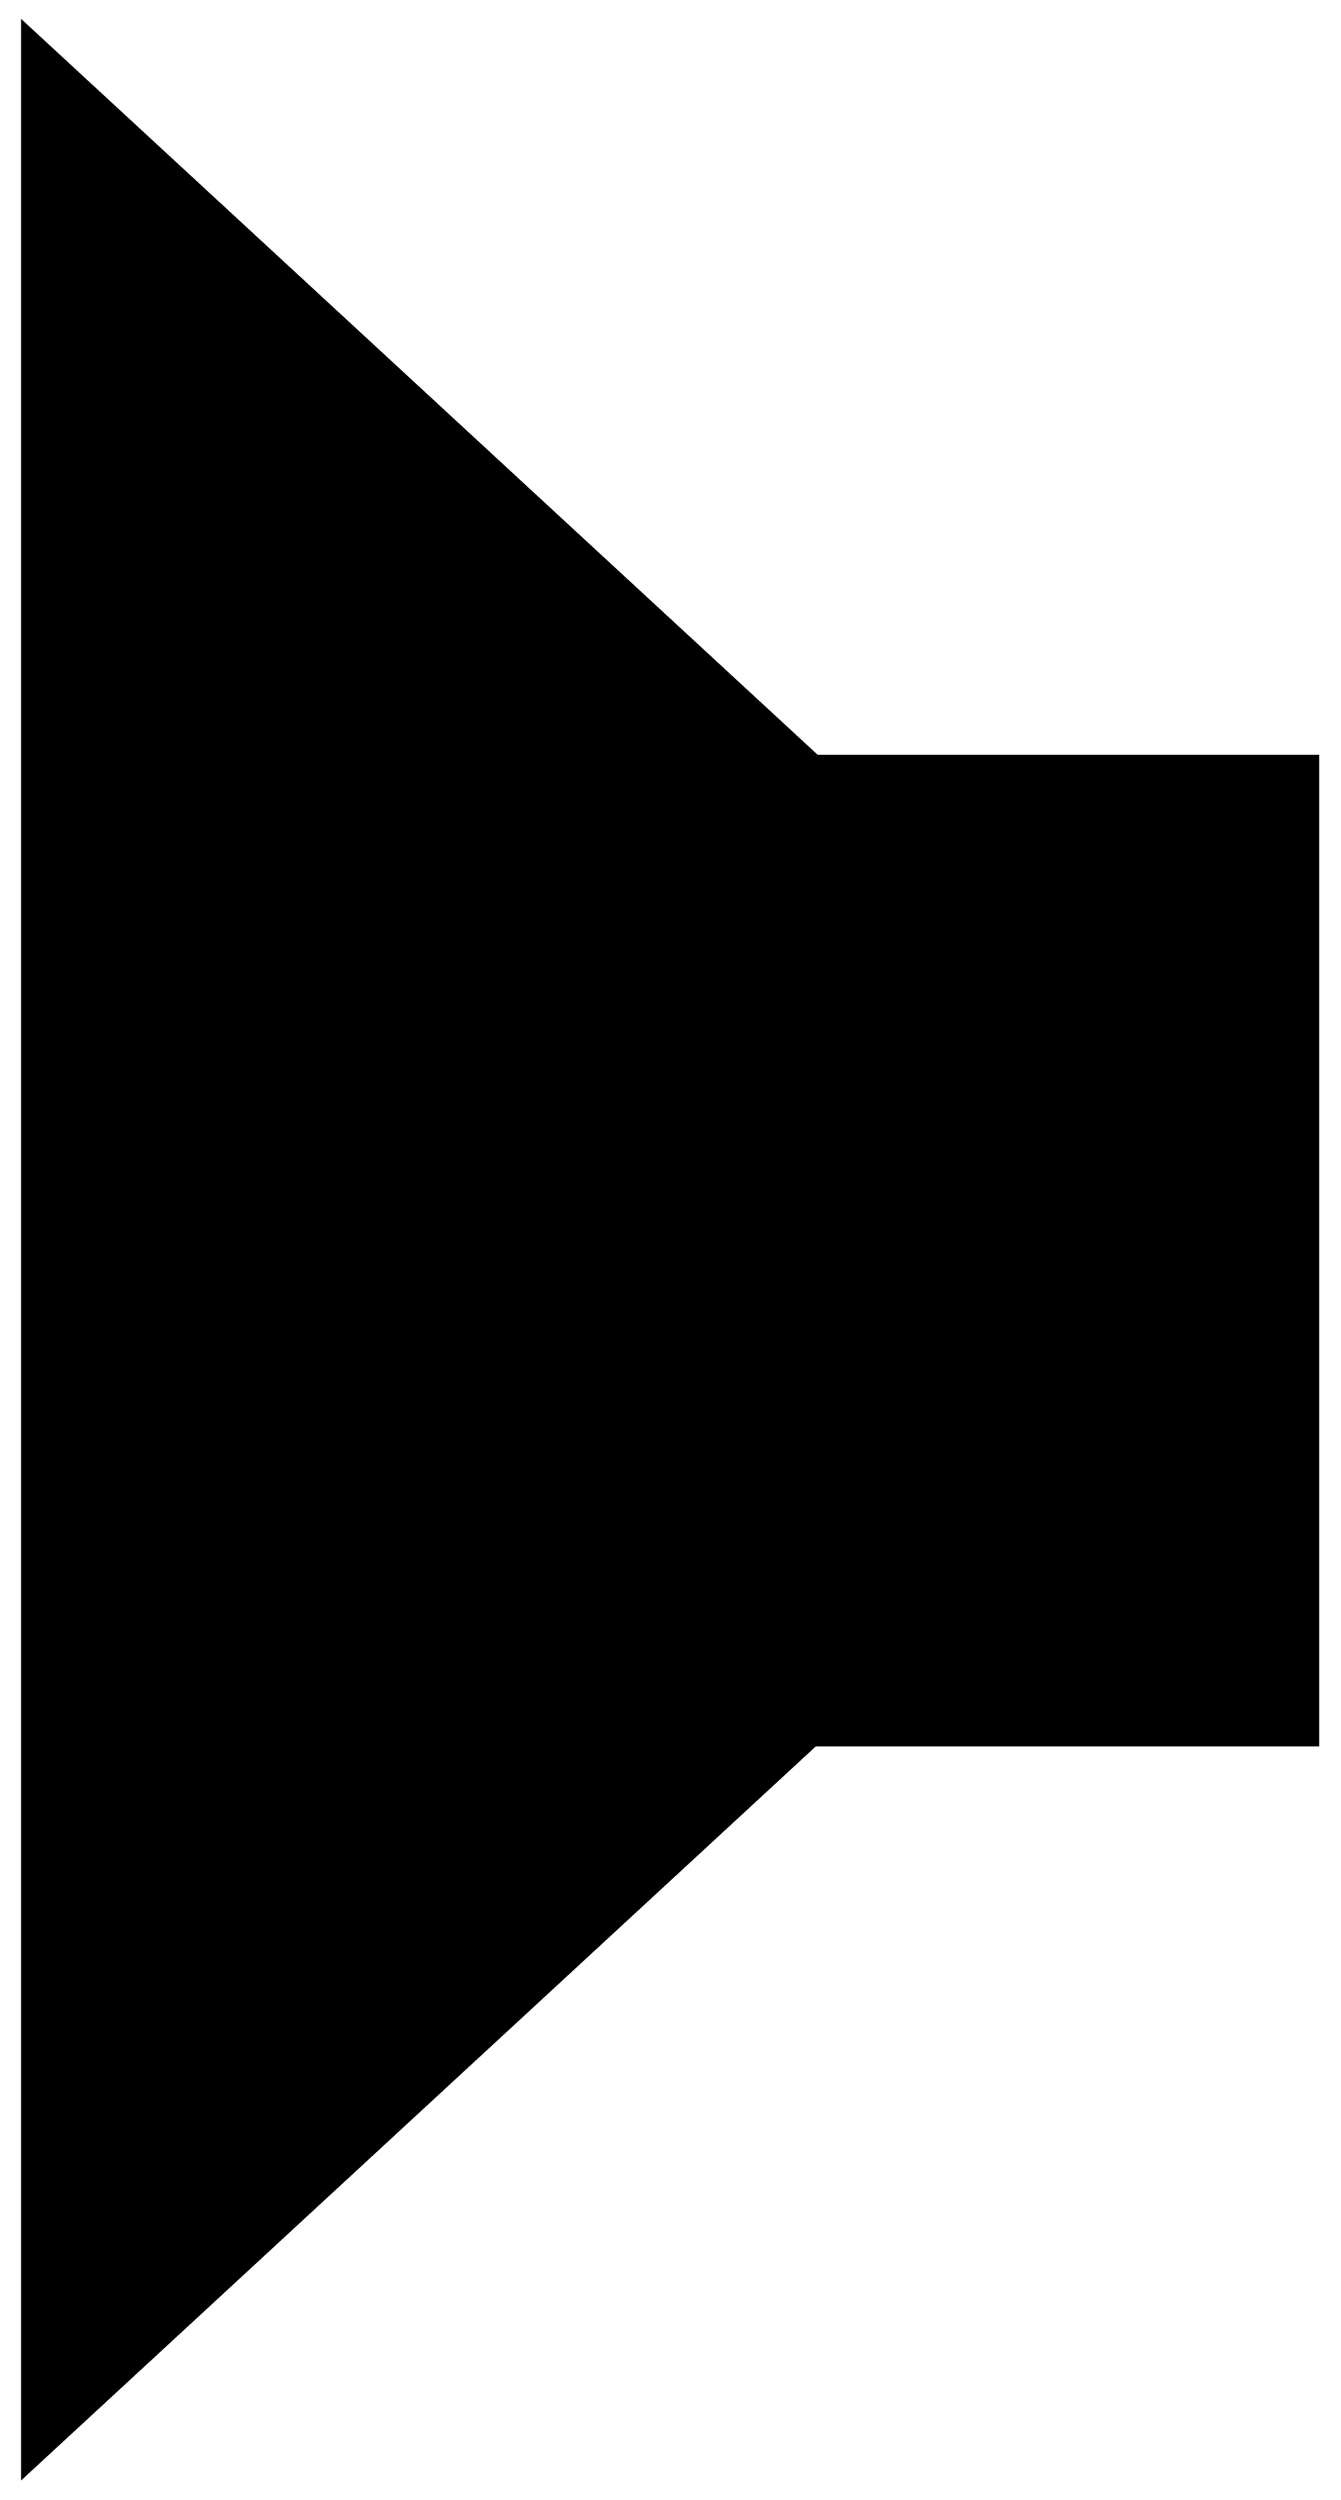 


\begin{tikzpicture}[y=0.80pt, x=0.80pt, yscale=-1.0, xscale=1.0, inner sep=0pt, outer sep=0pt]
\begin{scope}[shift={(100.0,1758.0)},nonzero rule]
  \path[draw=.,fill=.,line width=1.600pt] (900.0,-341.0) --
    (602.0,-341.0) -- (132.0,93.0) -- (132.0,-1362.0) --
    (603.0,-927.0) -- (900.0,-927.0) -- (900.0,-341.0) -- cycle;
\end{scope}

\end{tikzpicture}

